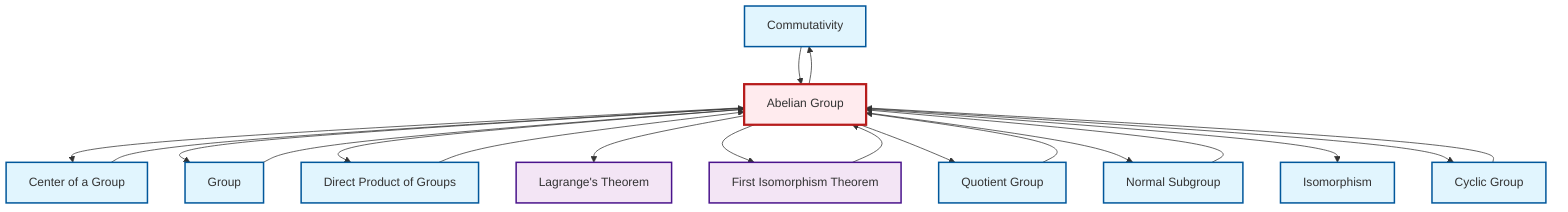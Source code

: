graph TD
    classDef definition fill:#e1f5fe,stroke:#01579b,stroke-width:2px
    classDef theorem fill:#f3e5f5,stroke:#4a148c,stroke-width:2px
    classDef axiom fill:#fff3e0,stroke:#e65100,stroke-width:2px
    classDef example fill:#e8f5e9,stroke:#1b5e20,stroke-width:2px
    classDef current fill:#ffebee,stroke:#b71c1c,stroke-width:3px
    def-commutativity["Commutativity"]:::definition
    def-cyclic-group["Cyclic Group"]:::definition
    def-abelian-group["Abelian Group"]:::definition
    def-quotient-group["Quotient Group"]:::definition
    def-group["Group"]:::definition
    def-isomorphism["Isomorphism"]:::definition
    def-direct-product["Direct Product of Groups"]:::definition
    def-normal-subgroup["Normal Subgroup"]:::definition
    thm-lagrange["Lagrange's Theorem"]:::theorem
    def-center-of-group["Center of a Group"]:::definition
    thm-first-isomorphism["First Isomorphism Theorem"]:::theorem
    def-abelian-group --> def-center-of-group
    def-quotient-group --> def-abelian-group
    def-abelian-group --> def-group
    def-abelian-group --> def-direct-product
    def-center-of-group --> def-abelian-group
    def-abelian-group --> thm-lagrange
    def-abelian-group --> thm-first-isomorphism
    def-cyclic-group --> def-abelian-group
    def-abelian-group --> def-commutativity
    def-commutativity --> def-abelian-group
    def-normal-subgroup --> def-abelian-group
    def-group --> def-abelian-group
    def-abelian-group --> def-quotient-group
    def-abelian-group --> def-normal-subgroup
    def-abelian-group --> def-isomorphism
    def-abelian-group --> def-cyclic-group
    thm-first-isomorphism --> def-abelian-group
    def-direct-product --> def-abelian-group
    class def-abelian-group current